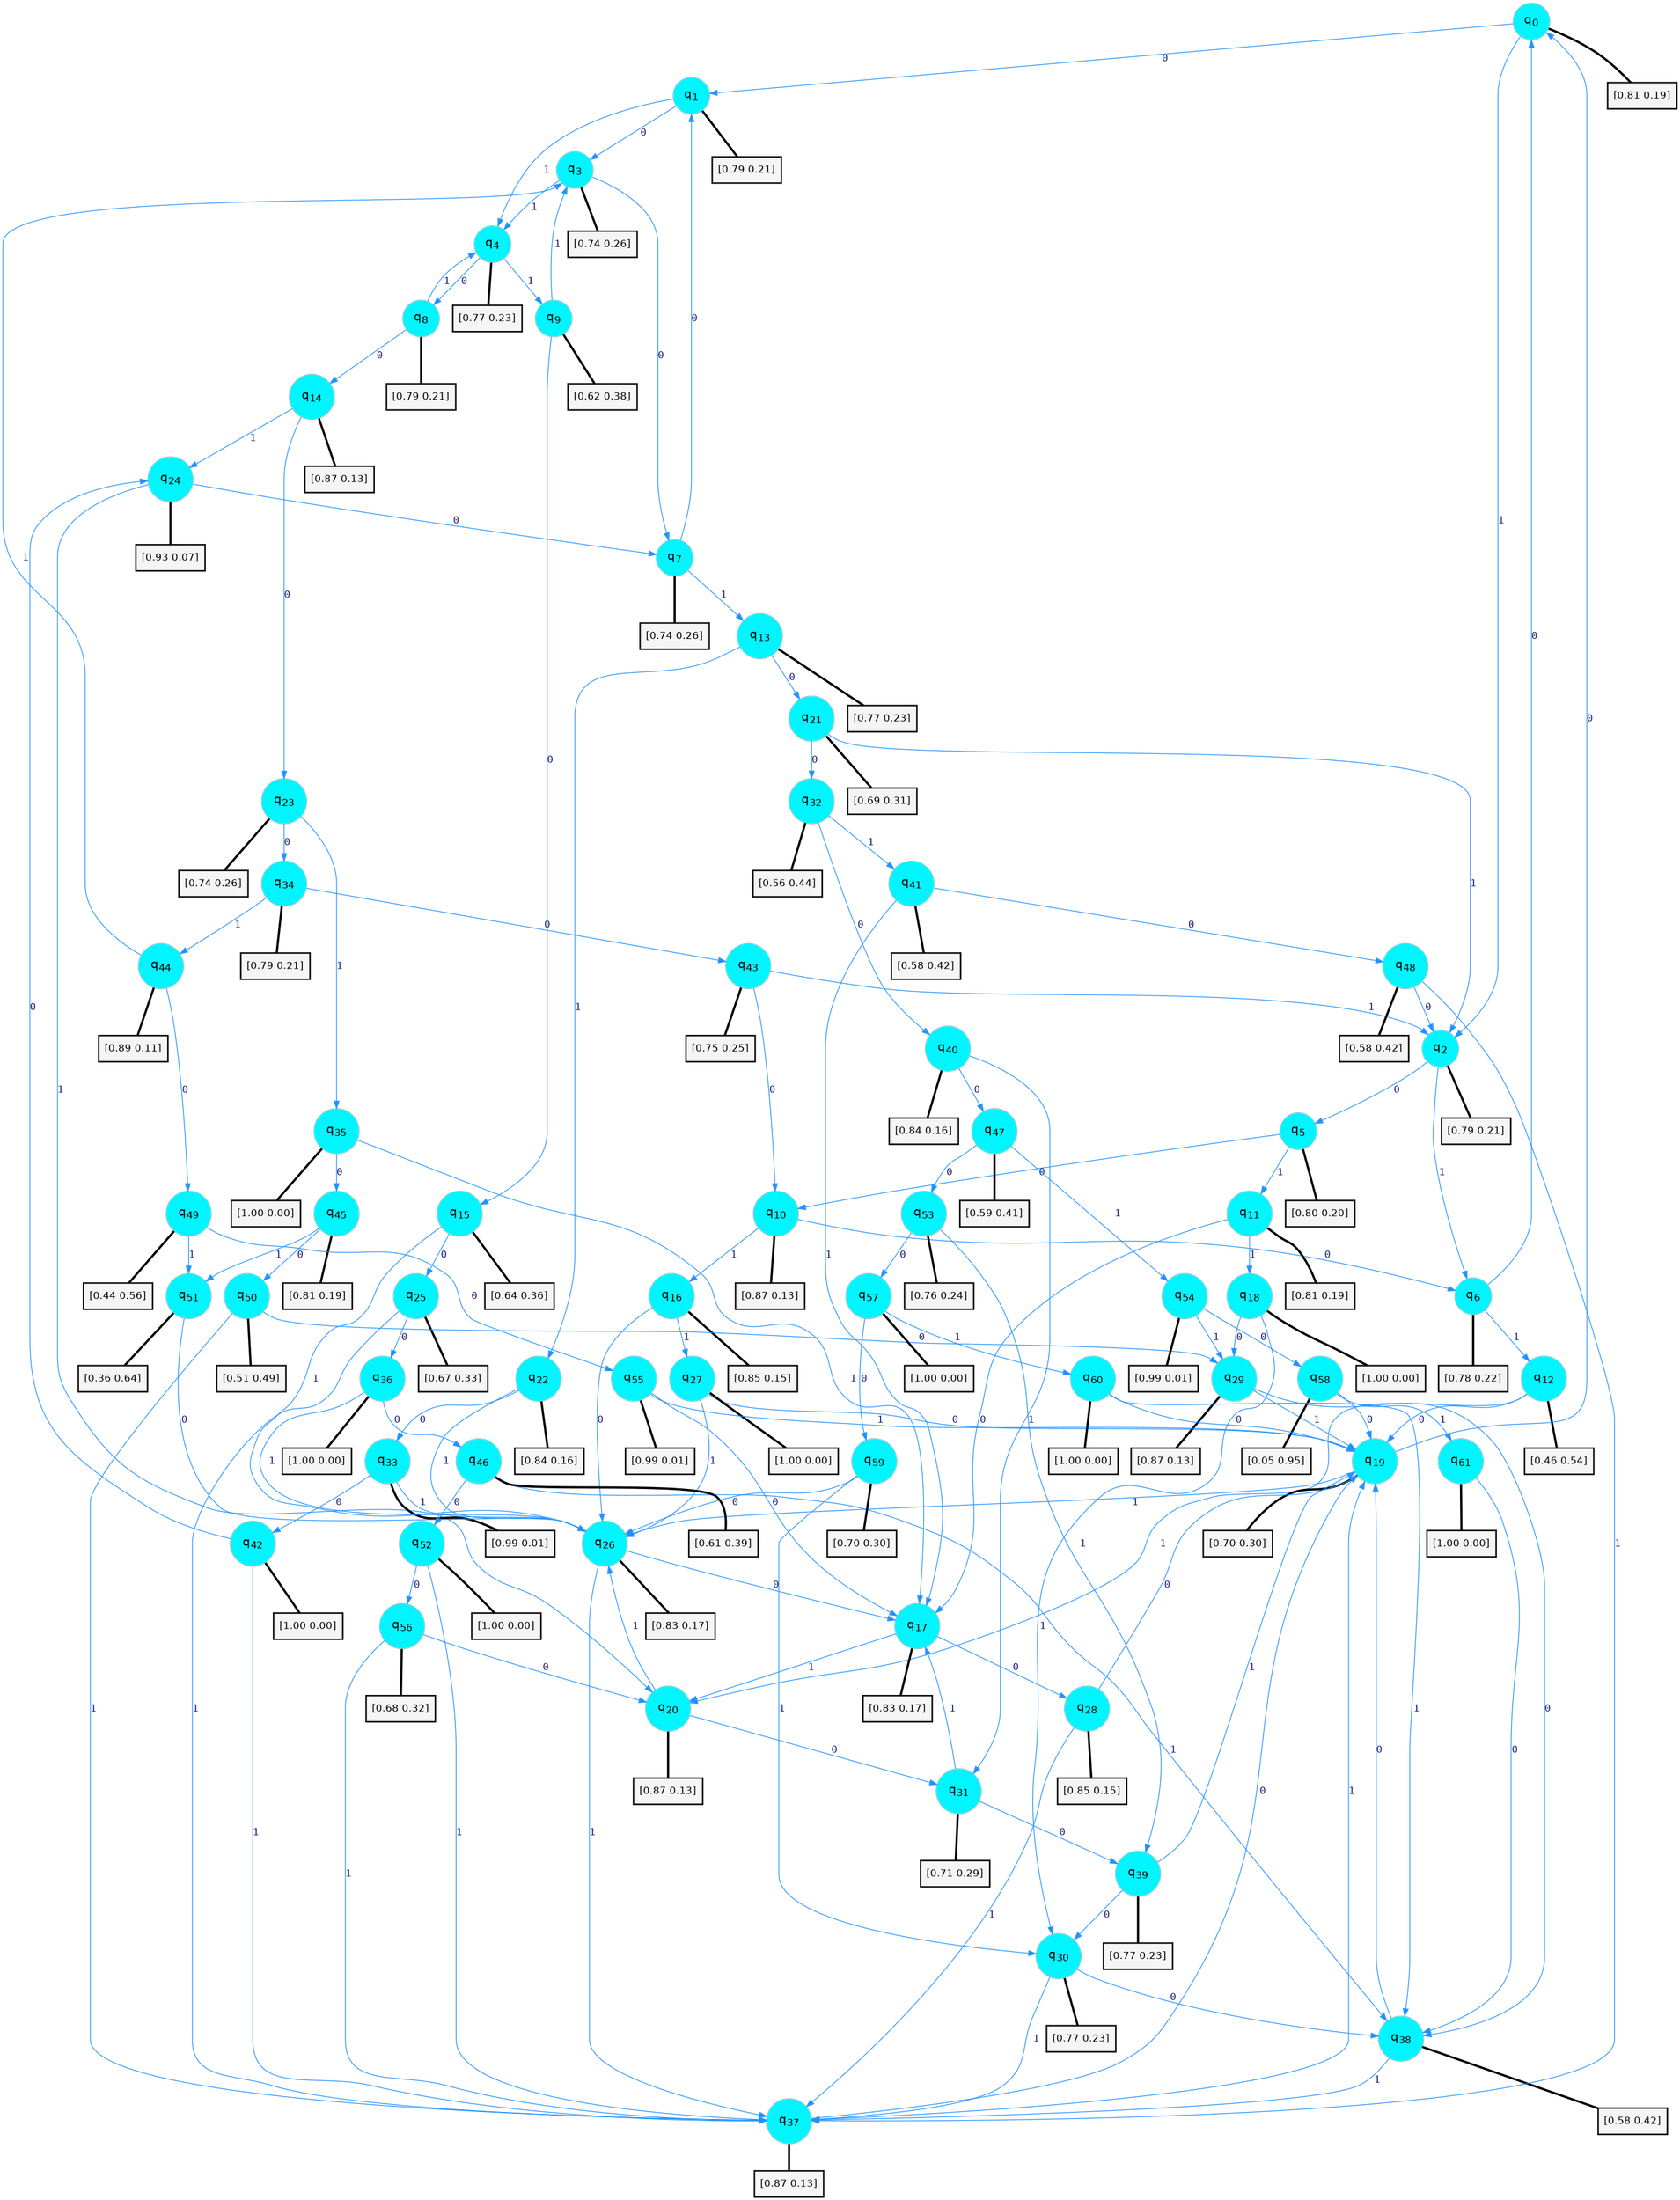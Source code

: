 digraph G {
graph [
bgcolor=transparent, dpi=300, rankdir=TD, size="40,25"];
node [
color=gray, fillcolor=turquoise1, fontcolor=black, fontname=Helvetica, fontsize=16, fontweight=bold, shape=circle, style=filled];
edge [
arrowsize=1, color=dodgerblue1, fontcolor=midnightblue, fontname=courier, fontweight=bold, penwidth=1, style=solid, weight=20];
0[label=<q<SUB>0</SUB>>];
1[label=<q<SUB>1</SUB>>];
2[label=<q<SUB>2</SUB>>];
3[label=<q<SUB>3</SUB>>];
4[label=<q<SUB>4</SUB>>];
5[label=<q<SUB>5</SUB>>];
6[label=<q<SUB>6</SUB>>];
7[label=<q<SUB>7</SUB>>];
8[label=<q<SUB>8</SUB>>];
9[label=<q<SUB>9</SUB>>];
10[label=<q<SUB>10</SUB>>];
11[label=<q<SUB>11</SUB>>];
12[label=<q<SUB>12</SUB>>];
13[label=<q<SUB>13</SUB>>];
14[label=<q<SUB>14</SUB>>];
15[label=<q<SUB>15</SUB>>];
16[label=<q<SUB>16</SUB>>];
17[label=<q<SUB>17</SUB>>];
18[label=<q<SUB>18</SUB>>];
19[label=<q<SUB>19</SUB>>];
20[label=<q<SUB>20</SUB>>];
21[label=<q<SUB>21</SUB>>];
22[label=<q<SUB>22</SUB>>];
23[label=<q<SUB>23</SUB>>];
24[label=<q<SUB>24</SUB>>];
25[label=<q<SUB>25</SUB>>];
26[label=<q<SUB>26</SUB>>];
27[label=<q<SUB>27</SUB>>];
28[label=<q<SUB>28</SUB>>];
29[label=<q<SUB>29</SUB>>];
30[label=<q<SUB>30</SUB>>];
31[label=<q<SUB>31</SUB>>];
32[label=<q<SUB>32</SUB>>];
33[label=<q<SUB>33</SUB>>];
34[label=<q<SUB>34</SUB>>];
35[label=<q<SUB>35</SUB>>];
36[label=<q<SUB>36</SUB>>];
37[label=<q<SUB>37</SUB>>];
38[label=<q<SUB>38</SUB>>];
39[label=<q<SUB>39</SUB>>];
40[label=<q<SUB>40</SUB>>];
41[label=<q<SUB>41</SUB>>];
42[label=<q<SUB>42</SUB>>];
43[label=<q<SUB>43</SUB>>];
44[label=<q<SUB>44</SUB>>];
45[label=<q<SUB>45</SUB>>];
46[label=<q<SUB>46</SUB>>];
47[label=<q<SUB>47</SUB>>];
48[label=<q<SUB>48</SUB>>];
49[label=<q<SUB>49</SUB>>];
50[label=<q<SUB>50</SUB>>];
51[label=<q<SUB>51</SUB>>];
52[label=<q<SUB>52</SUB>>];
53[label=<q<SUB>53</SUB>>];
54[label=<q<SUB>54</SUB>>];
55[label=<q<SUB>55</SUB>>];
56[label=<q<SUB>56</SUB>>];
57[label=<q<SUB>57</SUB>>];
58[label=<q<SUB>58</SUB>>];
59[label=<q<SUB>59</SUB>>];
60[label=<q<SUB>60</SUB>>];
61[label=<q<SUB>61</SUB>>];
62[label="[0.81 0.19]", shape=box,fontcolor=black, fontname=Helvetica, fontsize=14, penwidth=2, fillcolor=whitesmoke,color=black];
63[label="[0.79 0.21]", shape=box,fontcolor=black, fontname=Helvetica, fontsize=14, penwidth=2, fillcolor=whitesmoke,color=black];
64[label="[0.79 0.21]", shape=box,fontcolor=black, fontname=Helvetica, fontsize=14, penwidth=2, fillcolor=whitesmoke,color=black];
65[label="[0.74 0.26]", shape=box,fontcolor=black, fontname=Helvetica, fontsize=14, penwidth=2, fillcolor=whitesmoke,color=black];
66[label="[0.77 0.23]", shape=box,fontcolor=black, fontname=Helvetica, fontsize=14, penwidth=2, fillcolor=whitesmoke,color=black];
67[label="[0.80 0.20]", shape=box,fontcolor=black, fontname=Helvetica, fontsize=14, penwidth=2, fillcolor=whitesmoke,color=black];
68[label="[0.78 0.22]", shape=box,fontcolor=black, fontname=Helvetica, fontsize=14, penwidth=2, fillcolor=whitesmoke,color=black];
69[label="[0.74 0.26]", shape=box,fontcolor=black, fontname=Helvetica, fontsize=14, penwidth=2, fillcolor=whitesmoke,color=black];
70[label="[0.79 0.21]", shape=box,fontcolor=black, fontname=Helvetica, fontsize=14, penwidth=2, fillcolor=whitesmoke,color=black];
71[label="[0.62 0.38]", shape=box,fontcolor=black, fontname=Helvetica, fontsize=14, penwidth=2, fillcolor=whitesmoke,color=black];
72[label="[0.87 0.13]", shape=box,fontcolor=black, fontname=Helvetica, fontsize=14, penwidth=2, fillcolor=whitesmoke,color=black];
73[label="[0.81 0.19]", shape=box,fontcolor=black, fontname=Helvetica, fontsize=14, penwidth=2, fillcolor=whitesmoke,color=black];
74[label="[0.46 0.54]", shape=box,fontcolor=black, fontname=Helvetica, fontsize=14, penwidth=2, fillcolor=whitesmoke,color=black];
75[label="[0.77 0.23]", shape=box,fontcolor=black, fontname=Helvetica, fontsize=14, penwidth=2, fillcolor=whitesmoke,color=black];
76[label="[0.87 0.13]", shape=box,fontcolor=black, fontname=Helvetica, fontsize=14, penwidth=2, fillcolor=whitesmoke,color=black];
77[label="[0.64 0.36]", shape=box,fontcolor=black, fontname=Helvetica, fontsize=14, penwidth=2, fillcolor=whitesmoke,color=black];
78[label="[0.85 0.15]", shape=box,fontcolor=black, fontname=Helvetica, fontsize=14, penwidth=2, fillcolor=whitesmoke,color=black];
79[label="[0.83 0.17]", shape=box,fontcolor=black, fontname=Helvetica, fontsize=14, penwidth=2, fillcolor=whitesmoke,color=black];
80[label="[1.00 0.00]", shape=box,fontcolor=black, fontname=Helvetica, fontsize=14, penwidth=2, fillcolor=whitesmoke,color=black];
81[label="[0.70 0.30]", shape=box,fontcolor=black, fontname=Helvetica, fontsize=14, penwidth=2, fillcolor=whitesmoke,color=black];
82[label="[0.87 0.13]", shape=box,fontcolor=black, fontname=Helvetica, fontsize=14, penwidth=2, fillcolor=whitesmoke,color=black];
83[label="[0.69 0.31]", shape=box,fontcolor=black, fontname=Helvetica, fontsize=14, penwidth=2, fillcolor=whitesmoke,color=black];
84[label="[0.84 0.16]", shape=box,fontcolor=black, fontname=Helvetica, fontsize=14, penwidth=2, fillcolor=whitesmoke,color=black];
85[label="[0.74 0.26]", shape=box,fontcolor=black, fontname=Helvetica, fontsize=14, penwidth=2, fillcolor=whitesmoke,color=black];
86[label="[0.93 0.07]", shape=box,fontcolor=black, fontname=Helvetica, fontsize=14, penwidth=2, fillcolor=whitesmoke,color=black];
87[label="[0.67 0.33]", shape=box,fontcolor=black, fontname=Helvetica, fontsize=14, penwidth=2, fillcolor=whitesmoke,color=black];
88[label="[0.83 0.17]", shape=box,fontcolor=black, fontname=Helvetica, fontsize=14, penwidth=2, fillcolor=whitesmoke,color=black];
89[label="[1.00 0.00]", shape=box,fontcolor=black, fontname=Helvetica, fontsize=14, penwidth=2, fillcolor=whitesmoke,color=black];
90[label="[0.85 0.15]", shape=box,fontcolor=black, fontname=Helvetica, fontsize=14, penwidth=2, fillcolor=whitesmoke,color=black];
91[label="[0.87 0.13]", shape=box,fontcolor=black, fontname=Helvetica, fontsize=14, penwidth=2, fillcolor=whitesmoke,color=black];
92[label="[0.77 0.23]", shape=box,fontcolor=black, fontname=Helvetica, fontsize=14, penwidth=2, fillcolor=whitesmoke,color=black];
93[label="[0.71 0.29]", shape=box,fontcolor=black, fontname=Helvetica, fontsize=14, penwidth=2, fillcolor=whitesmoke,color=black];
94[label="[0.56 0.44]", shape=box,fontcolor=black, fontname=Helvetica, fontsize=14, penwidth=2, fillcolor=whitesmoke,color=black];
95[label="[0.99 0.01]", shape=box,fontcolor=black, fontname=Helvetica, fontsize=14, penwidth=2, fillcolor=whitesmoke,color=black];
96[label="[0.79 0.21]", shape=box,fontcolor=black, fontname=Helvetica, fontsize=14, penwidth=2, fillcolor=whitesmoke,color=black];
97[label="[1.00 0.00]", shape=box,fontcolor=black, fontname=Helvetica, fontsize=14, penwidth=2, fillcolor=whitesmoke,color=black];
98[label="[1.00 0.00]", shape=box,fontcolor=black, fontname=Helvetica, fontsize=14, penwidth=2, fillcolor=whitesmoke,color=black];
99[label="[0.87 0.13]", shape=box,fontcolor=black, fontname=Helvetica, fontsize=14, penwidth=2, fillcolor=whitesmoke,color=black];
100[label="[0.58 0.42]", shape=box,fontcolor=black, fontname=Helvetica, fontsize=14, penwidth=2, fillcolor=whitesmoke,color=black];
101[label="[0.77 0.23]", shape=box,fontcolor=black, fontname=Helvetica, fontsize=14, penwidth=2, fillcolor=whitesmoke,color=black];
102[label="[0.84 0.16]", shape=box,fontcolor=black, fontname=Helvetica, fontsize=14, penwidth=2, fillcolor=whitesmoke,color=black];
103[label="[0.58 0.42]", shape=box,fontcolor=black, fontname=Helvetica, fontsize=14, penwidth=2, fillcolor=whitesmoke,color=black];
104[label="[1.00 0.00]", shape=box,fontcolor=black, fontname=Helvetica, fontsize=14, penwidth=2, fillcolor=whitesmoke,color=black];
105[label="[0.75 0.25]", shape=box,fontcolor=black, fontname=Helvetica, fontsize=14, penwidth=2, fillcolor=whitesmoke,color=black];
106[label="[0.89 0.11]", shape=box,fontcolor=black, fontname=Helvetica, fontsize=14, penwidth=2, fillcolor=whitesmoke,color=black];
107[label="[0.81 0.19]", shape=box,fontcolor=black, fontname=Helvetica, fontsize=14, penwidth=2, fillcolor=whitesmoke,color=black];
108[label="[0.61 0.39]", shape=box,fontcolor=black, fontname=Helvetica, fontsize=14, penwidth=2, fillcolor=whitesmoke,color=black];
109[label="[0.59 0.41]", shape=box,fontcolor=black, fontname=Helvetica, fontsize=14, penwidth=2, fillcolor=whitesmoke,color=black];
110[label="[0.58 0.42]", shape=box,fontcolor=black, fontname=Helvetica, fontsize=14, penwidth=2, fillcolor=whitesmoke,color=black];
111[label="[0.44 0.56]", shape=box,fontcolor=black, fontname=Helvetica, fontsize=14, penwidth=2, fillcolor=whitesmoke,color=black];
112[label="[0.51 0.49]", shape=box,fontcolor=black, fontname=Helvetica, fontsize=14, penwidth=2, fillcolor=whitesmoke,color=black];
113[label="[0.36 0.64]", shape=box,fontcolor=black, fontname=Helvetica, fontsize=14, penwidth=2, fillcolor=whitesmoke,color=black];
114[label="[1.00 0.00]", shape=box,fontcolor=black, fontname=Helvetica, fontsize=14, penwidth=2, fillcolor=whitesmoke,color=black];
115[label="[0.76 0.24]", shape=box,fontcolor=black, fontname=Helvetica, fontsize=14, penwidth=2, fillcolor=whitesmoke,color=black];
116[label="[0.99 0.01]", shape=box,fontcolor=black, fontname=Helvetica, fontsize=14, penwidth=2, fillcolor=whitesmoke,color=black];
117[label="[0.99 0.01]", shape=box,fontcolor=black, fontname=Helvetica, fontsize=14, penwidth=2, fillcolor=whitesmoke,color=black];
118[label="[0.68 0.32]", shape=box,fontcolor=black, fontname=Helvetica, fontsize=14, penwidth=2, fillcolor=whitesmoke,color=black];
119[label="[1.00 0.00]", shape=box,fontcolor=black, fontname=Helvetica, fontsize=14, penwidth=2, fillcolor=whitesmoke,color=black];
120[label="[0.05 0.95]", shape=box,fontcolor=black, fontname=Helvetica, fontsize=14, penwidth=2, fillcolor=whitesmoke,color=black];
121[label="[0.70 0.30]", shape=box,fontcolor=black, fontname=Helvetica, fontsize=14, penwidth=2, fillcolor=whitesmoke,color=black];
122[label="[1.00 0.00]", shape=box,fontcolor=black, fontname=Helvetica, fontsize=14, penwidth=2, fillcolor=whitesmoke,color=black];
123[label="[1.00 0.00]", shape=box,fontcolor=black, fontname=Helvetica, fontsize=14, penwidth=2, fillcolor=whitesmoke,color=black];
0->1 [label=0];
0->2 [label=1];
0->62 [arrowhead=none, penwidth=3,color=black];
1->3 [label=0];
1->4 [label=1];
1->63 [arrowhead=none, penwidth=3,color=black];
2->5 [label=0];
2->6 [label=1];
2->64 [arrowhead=none, penwidth=3,color=black];
3->7 [label=0];
3->4 [label=1];
3->65 [arrowhead=none, penwidth=3,color=black];
4->8 [label=0];
4->9 [label=1];
4->66 [arrowhead=none, penwidth=3,color=black];
5->10 [label=0];
5->11 [label=1];
5->67 [arrowhead=none, penwidth=3,color=black];
6->0 [label=0];
6->12 [label=1];
6->68 [arrowhead=none, penwidth=3,color=black];
7->1 [label=0];
7->13 [label=1];
7->69 [arrowhead=none, penwidth=3,color=black];
8->14 [label=0];
8->4 [label=1];
8->70 [arrowhead=none, penwidth=3,color=black];
9->15 [label=0];
9->3 [label=1];
9->71 [arrowhead=none, penwidth=3,color=black];
10->6 [label=0];
10->16 [label=1];
10->72 [arrowhead=none, penwidth=3,color=black];
11->17 [label=0];
11->18 [label=1];
11->73 [arrowhead=none, penwidth=3,color=black];
12->19 [label=0];
12->20 [label=1];
12->74 [arrowhead=none, penwidth=3,color=black];
13->21 [label=0];
13->22 [label=1];
13->75 [arrowhead=none, penwidth=3,color=black];
14->23 [label=0];
14->24 [label=1];
14->76 [arrowhead=none, penwidth=3,color=black];
15->25 [label=0];
15->26 [label=1];
15->77 [arrowhead=none, penwidth=3,color=black];
16->26 [label=0];
16->27 [label=1];
16->78 [arrowhead=none, penwidth=3,color=black];
17->28 [label=0];
17->20 [label=1];
17->79 [arrowhead=none, penwidth=3,color=black];
18->29 [label=0];
18->30 [label=1];
18->80 [arrowhead=none, penwidth=3,color=black];
19->0 [label=0];
19->26 [label=1];
19->81 [arrowhead=none, penwidth=3,color=black];
20->31 [label=0];
20->26 [label=1];
20->82 [arrowhead=none, penwidth=3,color=black];
21->32 [label=0];
21->2 [label=1];
21->83 [arrowhead=none, penwidth=3,color=black];
22->33 [label=0];
22->26 [label=1];
22->84 [arrowhead=none, penwidth=3,color=black];
23->34 [label=0];
23->35 [label=1];
23->85 [arrowhead=none, penwidth=3,color=black];
24->7 [label=0];
24->20 [label=1];
24->86 [arrowhead=none, penwidth=3,color=black];
25->36 [label=0];
25->37 [label=1];
25->87 [arrowhead=none, penwidth=3,color=black];
26->17 [label=0];
26->37 [label=1];
26->88 [arrowhead=none, penwidth=3,color=black];
27->19 [label=0];
27->26 [label=1];
27->89 [arrowhead=none, penwidth=3,color=black];
28->19 [label=0];
28->37 [label=1];
28->90 [arrowhead=none, penwidth=3,color=black];
29->38 [label=0];
29->19 [label=1];
29->91 [arrowhead=none, penwidth=3,color=black];
30->38 [label=0];
30->37 [label=1];
30->92 [arrowhead=none, penwidth=3,color=black];
31->39 [label=0];
31->17 [label=1];
31->93 [arrowhead=none, penwidth=3,color=black];
32->40 [label=0];
32->41 [label=1];
32->94 [arrowhead=none, penwidth=3,color=black];
33->42 [label=0];
33->26 [label=1];
33->95 [arrowhead=none, penwidth=3,color=black];
34->43 [label=0];
34->44 [label=1];
34->96 [arrowhead=none, penwidth=3,color=black];
35->45 [label=0];
35->17 [label=1];
35->97 [arrowhead=none, penwidth=3,color=black];
36->46 [label=0];
36->26 [label=1];
36->98 [arrowhead=none, penwidth=3,color=black];
37->19 [label=0];
37->19 [label=1];
37->99 [arrowhead=none, penwidth=3,color=black];
38->19 [label=0];
38->37 [label=1];
38->100 [arrowhead=none, penwidth=3,color=black];
39->30 [label=0];
39->19 [label=1];
39->101 [arrowhead=none, penwidth=3,color=black];
40->47 [label=0];
40->31 [label=1];
40->102 [arrowhead=none, penwidth=3,color=black];
41->48 [label=0];
41->17 [label=1];
41->103 [arrowhead=none, penwidth=3,color=black];
42->24 [label=0];
42->37 [label=1];
42->104 [arrowhead=none, penwidth=3,color=black];
43->10 [label=0];
43->2 [label=1];
43->105 [arrowhead=none, penwidth=3,color=black];
44->49 [label=0];
44->3 [label=1];
44->106 [arrowhead=none, penwidth=3,color=black];
45->50 [label=0];
45->51 [label=1];
45->107 [arrowhead=none, penwidth=3,color=black];
46->52 [label=0];
46->38 [label=1];
46->108 [arrowhead=none, penwidth=3,color=black];
47->53 [label=0];
47->54 [label=1];
47->109 [arrowhead=none, penwidth=3,color=black];
48->2 [label=0];
48->37 [label=1];
48->110 [arrowhead=none, penwidth=3,color=black];
49->55 [label=0];
49->51 [label=1];
49->111 [arrowhead=none, penwidth=3,color=black];
50->29 [label=0];
50->37 [label=1];
50->112 [arrowhead=none, penwidth=3,color=black];
51->26 [label=0];
51->113 [arrowhead=none, penwidth=3,color=black];
52->56 [label=0];
52->37 [label=1];
52->114 [arrowhead=none, penwidth=3,color=black];
53->57 [label=0];
53->39 [label=1];
53->115 [arrowhead=none, penwidth=3,color=black];
54->58 [label=0];
54->29 [label=1];
54->116 [arrowhead=none, penwidth=3,color=black];
55->17 [label=0];
55->19 [label=1];
55->117 [arrowhead=none, penwidth=3,color=black];
56->20 [label=0];
56->37 [label=1];
56->118 [arrowhead=none, penwidth=3,color=black];
57->59 [label=0];
57->60 [label=1];
57->119 [arrowhead=none, penwidth=3,color=black];
58->19 [label=0];
58->61 [label=1];
58->120 [arrowhead=none, penwidth=3,color=black];
59->26 [label=0];
59->30 [label=1];
59->121 [arrowhead=none, penwidth=3,color=black];
60->19 [label=0];
60->38 [label=1];
60->122 [arrowhead=none, penwidth=3,color=black];
61->38 [label=0];
61->123 [arrowhead=none, penwidth=3,color=black];
}
